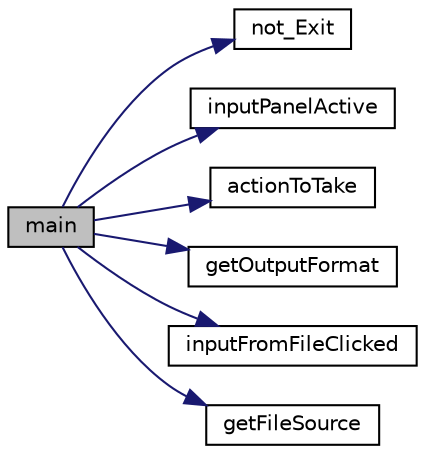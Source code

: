 digraph "main"
{
  edge [fontname="Helvetica",fontsize="10",labelfontname="Helvetica",labelfontsize="10"];
  node [fontname="Helvetica",fontsize="10",shape=record];
  rankdir="LR";
  Node0 [label="main",height=0.2,width=0.4,color="black", fillcolor="grey75", style="filled", fontcolor="black"];
  Node0 -> Node1 [color="midnightblue",fontsize="10",style="solid",fontname="Helvetica"];
  Node1 [label="not_Exit",height=0.2,width=0.4,color="black", fillcolor="white", style="filled",URL="$miscfunctions_8h.html#a1edde83f6d3bea03514fbb09542fe3f3"];
  Node0 -> Node2 [color="midnightblue",fontsize="10",style="solid",fontname="Helvetica"];
  Node2 [label="inputPanelActive",height=0.2,width=0.4,color="black", fillcolor="white", style="filled",URL="$miscfunctions_8h.html#a98dcee202a6d2b900d5616caf67eb3aa"];
  Node0 -> Node3 [color="midnightblue",fontsize="10",style="solid",fontname="Helvetica"];
  Node3 [label="actionToTake",height=0.2,width=0.4,color="black", fillcolor="white", style="filled",URL="$miscfunctions_8h.html#a3c1244d8e36fc0e62d03059b8f018e1b"];
  Node0 -> Node4 [color="midnightblue",fontsize="10",style="solid",fontname="Helvetica"];
  Node4 [label="getOutputFormat",height=0.2,width=0.4,color="black", fillcolor="white", style="filled",URL="$miscfunctions_8h.html#ac405dee311fab04d34f2ceb1183091e6"];
  Node0 -> Node5 [color="midnightblue",fontsize="10",style="solid",fontname="Helvetica"];
  Node5 [label="inputFromFileClicked",height=0.2,width=0.4,color="black", fillcolor="white", style="filled",URL="$miscfunctions_8h.html#a308c1019d3ee62e27207264885fd89fc"];
  Node0 -> Node6 [color="midnightblue",fontsize="10",style="solid",fontname="Helvetica"];
  Node6 [label="getFileSource",height=0.2,width=0.4,color="black", fillcolor="white", style="filled",URL="$miscfunctions_8h.html#a514ea195cdf54944702961df54f319bf"];
}
